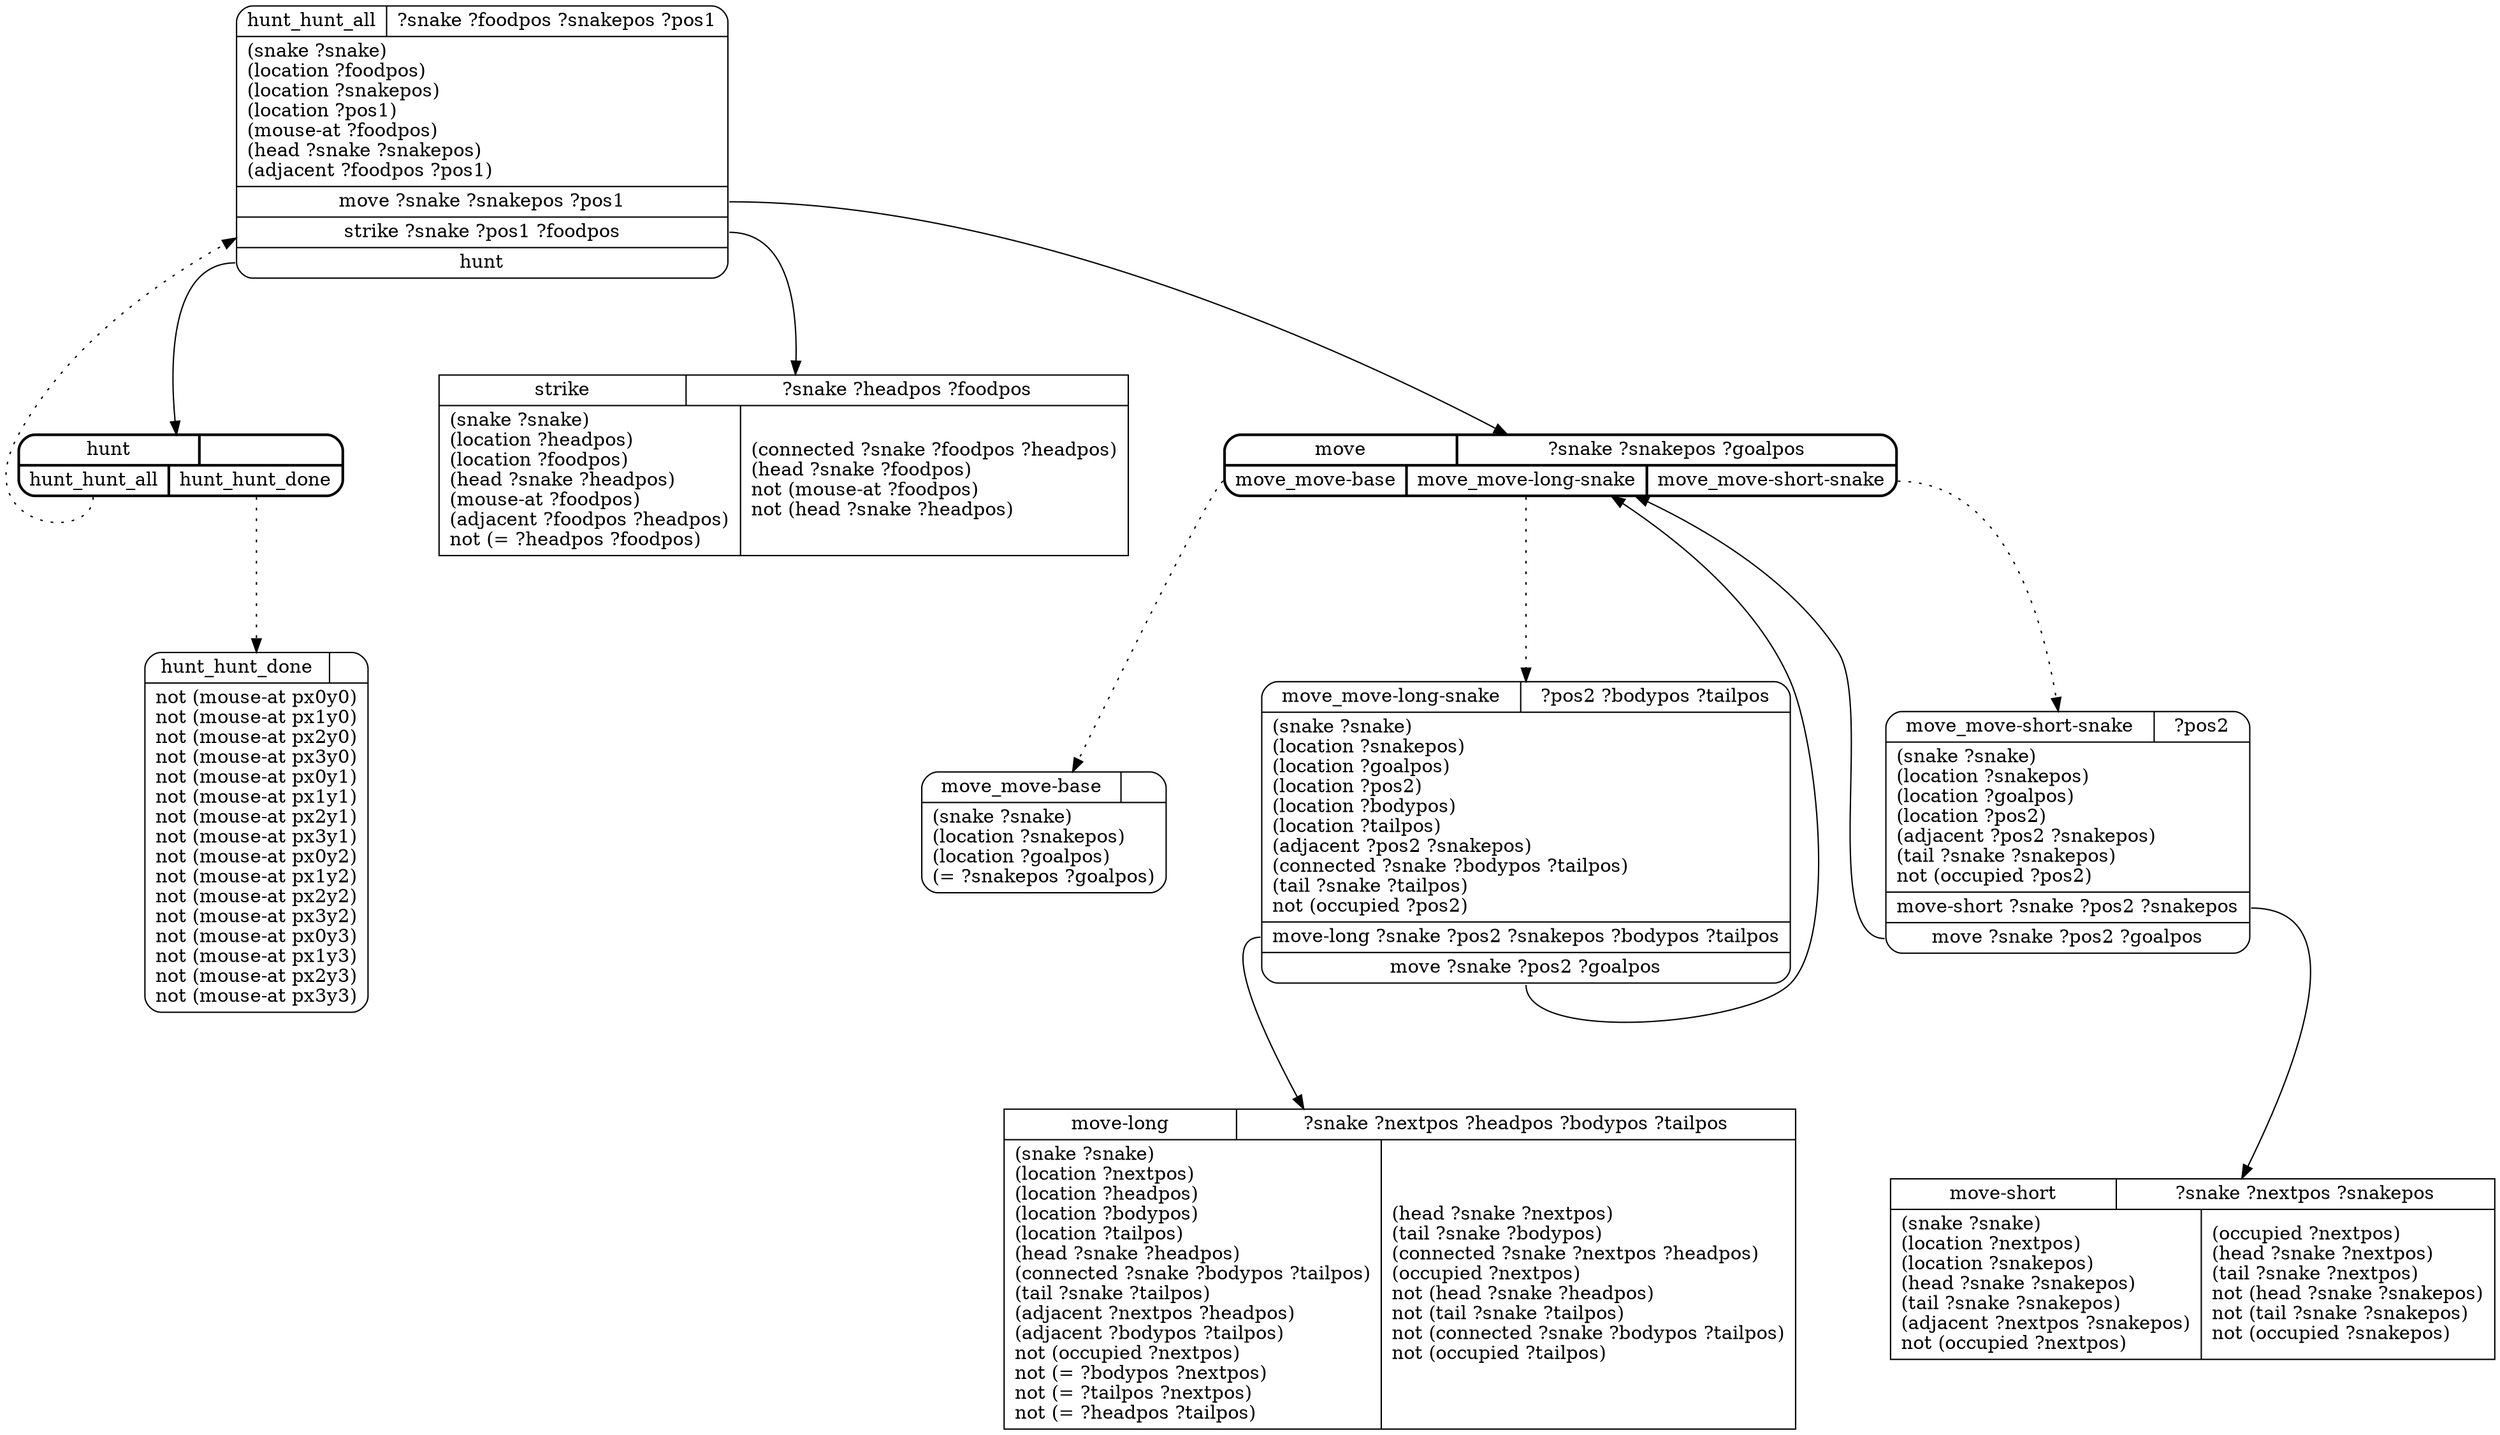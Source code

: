 // Generated by Hype
digraph "snake" {
  nodesep=1
  ranksep=1
  // Operators
  "strike" [
    shape=record
    label="{{strike|?snake ?headpos ?foodpos}|{(snake ?snake)\l(location ?headpos)\l(location ?foodpos)\l(head ?snake ?headpos)\l(mouse-at ?foodpos)\l(adjacent ?foodpos ?headpos)\lnot (= ?headpos ?foodpos)\l|(connected ?snake ?foodpos ?headpos)\l(head ?snake ?foodpos)\lnot (mouse-at ?foodpos)\lnot (head ?snake ?headpos)\l}}"
  ]
  "move-short" [
    shape=record
    label="{{move-short|?snake ?nextpos ?snakepos}|{(snake ?snake)\l(location ?nextpos)\l(location ?snakepos)\l(head ?snake ?snakepos)\l(tail ?snake ?snakepos)\l(adjacent ?nextpos ?snakepos)\lnot (occupied ?nextpos)\l|(occupied ?nextpos)\l(head ?snake ?nextpos)\l(tail ?snake ?nextpos)\lnot (head ?snake ?snakepos)\lnot (tail ?snake ?snakepos)\lnot (occupied ?snakepos)\l}}"
  ]
  "move-long" [
    shape=record
    label="{{move-long|?snake ?nextpos ?headpos ?bodypos ?tailpos}|{(snake ?snake)\l(location ?nextpos)\l(location ?headpos)\l(location ?bodypos)\l(location ?tailpos)\l(head ?snake ?headpos)\l(connected ?snake ?bodypos ?tailpos)\l(tail ?snake ?tailpos)\l(adjacent ?nextpos ?headpos)\l(adjacent ?bodypos ?tailpos)\lnot (occupied ?nextpos)\lnot (= ?bodypos ?nextpos)\lnot (= ?tailpos ?nextpos)\lnot (= ?headpos ?tailpos)\l|(head ?snake ?nextpos)\l(tail ?snake ?bodypos)\l(connected ?snake ?nextpos ?headpos)\l(occupied ?nextpos)\lnot (head ?snake ?headpos)\lnot (tail ?snake ?tailpos)\lnot (connected ?snake ?bodypos ?tailpos)\lnot (occupied ?tailpos)\l}}"
  ]
  // Methods
  "hunt" [
    shape=Mrecord
    style=bold
    label="{{hunt|}|{<n0>hunt_hunt_all|<n1>hunt_hunt_done}}"
  ]
  "label_hunt_hunt_all" [
    shape=Mrecord
    label="{{hunt_hunt_all|?snake ?foodpos ?snakepos ?pos1}|(snake ?snake)\l(location ?foodpos)\l(location ?snakepos)\l(location ?pos1)\l(mouse-at ?foodpos)\l(head ?snake ?snakepos)\l(adjacent ?foodpos ?pos1)\l|<n0>move ?snake ?snakepos ?pos1|<n1>strike ?snake ?pos1 ?foodpos|<n2>hunt}"
  ]
  "hunt":n0 -> "label_hunt_hunt_all" [style=dotted]
  "label_hunt_hunt_all":n0 -> "move"
  "label_hunt_hunt_all":n1 -> "strike"
  "label_hunt_hunt_all":n2 -> "hunt"
  "label_hunt_hunt_done" [
    shape=Mrecord
    label="{{hunt_hunt_done|}|not (mouse-at px0y0)\lnot (mouse-at px1y0)\lnot (mouse-at px2y0)\lnot (mouse-at px3y0)\lnot (mouse-at px0y1)\lnot (mouse-at px1y1)\lnot (mouse-at px2y1)\lnot (mouse-at px3y1)\lnot (mouse-at px0y2)\lnot (mouse-at px1y2)\lnot (mouse-at px2y2)\lnot (mouse-at px3y2)\lnot (mouse-at px0y3)\lnot (mouse-at px1y3)\lnot (mouse-at px2y3)\lnot (mouse-at px3y3)\l}"
  ]
  "hunt":n1 -> "label_hunt_hunt_done" [style=dotted]
  "move" [
    shape=Mrecord
    style=bold
    label="{{move|?snake ?snakepos ?goalpos}|{<n0>move_move-base|<n1>move_move-long-snake|<n2>move_move-short-snake}}"
  ]
  "label_move_move-base" [
    shape=Mrecord
    label="{{move_move-base|}|(snake ?snake)\l(location ?snakepos)\l(location ?goalpos)\l(= ?snakepos ?goalpos)\l}"
  ]
  "move":n0 -> "label_move_move-base" [style=dotted]
  "label_move_move-long-snake" [
    shape=Mrecord
    label="{{move_move-long-snake|?pos2 ?bodypos ?tailpos}|(snake ?snake)\l(location ?snakepos)\l(location ?goalpos)\l(location ?pos2)\l(location ?bodypos)\l(location ?tailpos)\l(adjacent ?pos2 ?snakepos)\l(connected ?snake ?bodypos ?tailpos)\l(tail ?snake ?tailpos)\lnot (occupied ?pos2)\l|<n0>move-long ?snake ?pos2 ?snakepos ?bodypos ?tailpos|<n1>move ?snake ?pos2 ?goalpos}"
  ]
  "move":n1 -> "label_move_move-long-snake" [style=dotted]
  "label_move_move-long-snake":n0 -> "move-long"
  "label_move_move-long-snake":n1 -> "move"
  "label_move_move-short-snake" [
    shape=Mrecord
    label="{{move_move-short-snake|?pos2}|(snake ?snake)\l(location ?snakepos)\l(location ?goalpos)\l(location ?pos2)\l(adjacent ?pos2 ?snakepos)\l(tail ?snake ?snakepos)\lnot (occupied ?pos2)\l|<n0>move-short ?snake ?pos2 ?snakepos|<n1>move ?snake ?pos2 ?goalpos}"
  ]
  "move":n2 -> "label_move_move-short-snake" [style=dotted]
  "label_move_move-short-snake":n0 -> "move-short"
  "label_move_move-short-snake":n1 -> "move"
}